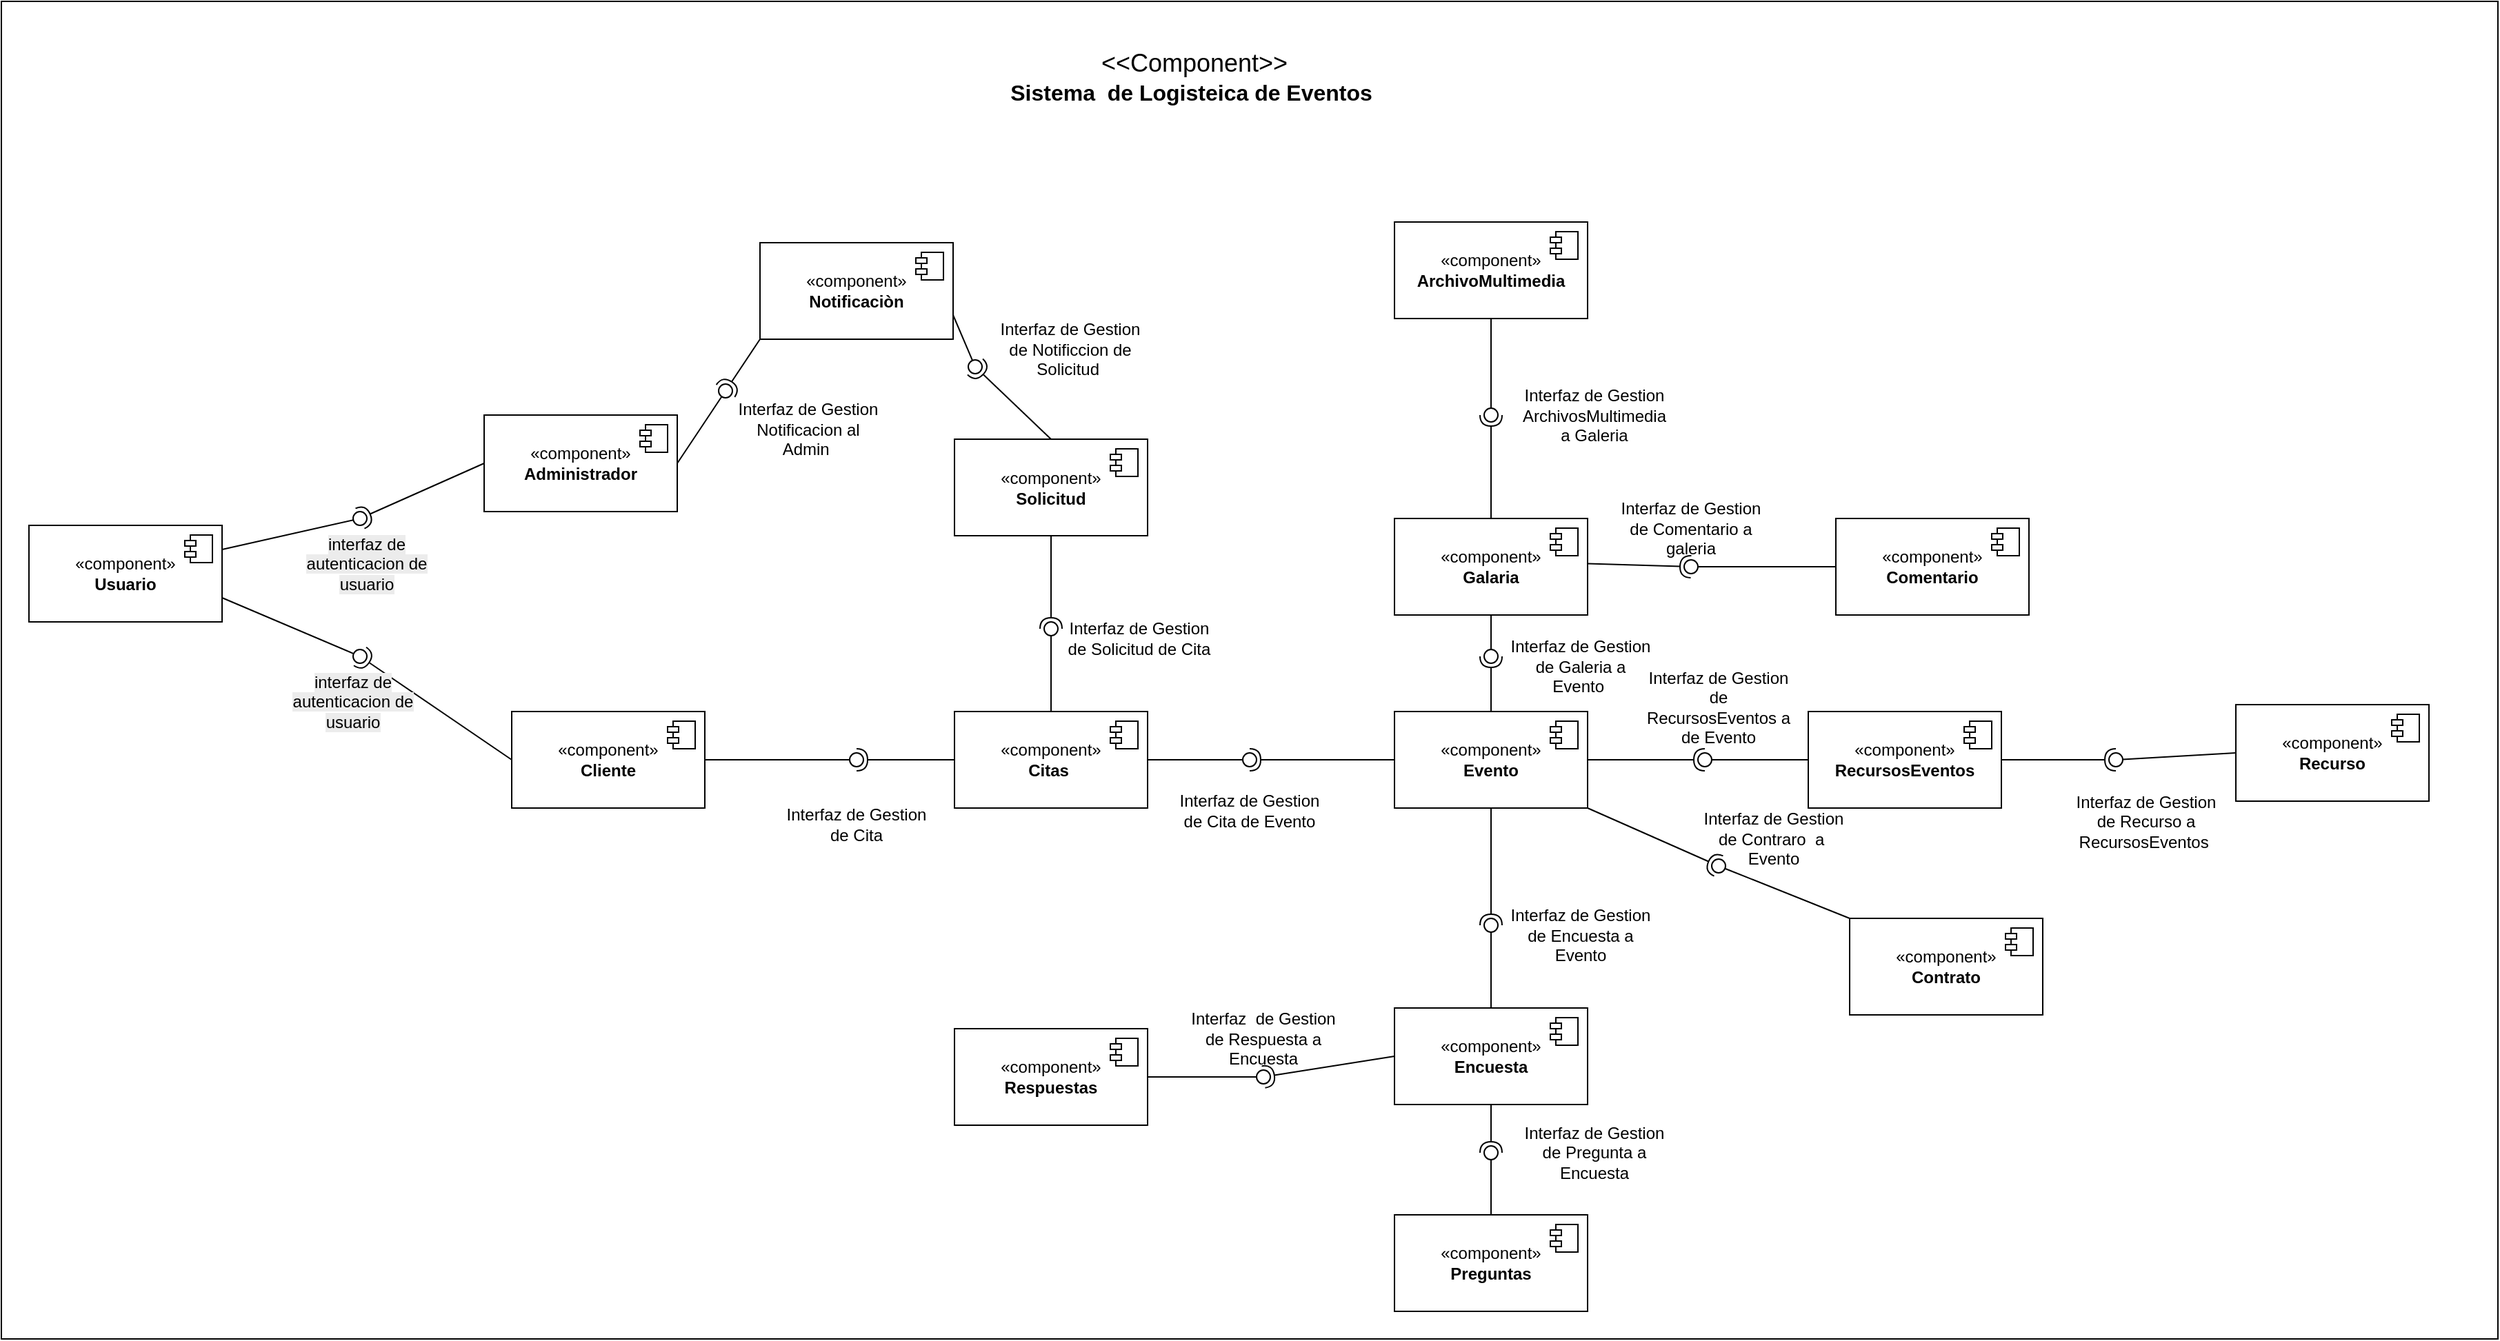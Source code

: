 <mxfile version="28.0.6">
  <diagram name="Página-1" id="lwKS3MwGpbo2TOpgwT9R">
    <mxGraphModel grid="1" page="1" gridSize="10" guides="1" tooltips="1" connect="1" arrows="1" fold="1" pageScale="1" pageWidth="827" pageHeight="1169" math="0" shadow="0">
      <root>
        <mxCell id="0b6M3EjuCZ5_L6ion9ub-0" />
        <mxCell id="0b6M3EjuCZ5_L6ion9ub-1" parent="0b6M3EjuCZ5_L6ion9ub-0" />
        <mxCell id="DsPcp7EYmlmk5j-EZzQk-157" value="" style="rounded=0;whiteSpace=wrap;html=1;" vertex="1" parent="0b6M3EjuCZ5_L6ion9ub-1">
          <mxGeometry x="1730" y="80" width="1810" height="970" as="geometry" />
        </mxCell>
        <mxCell id="DsPcp7EYmlmk5j-EZzQk-158" value="" style="ellipse;whiteSpace=wrap;html=1;align=center;aspect=fixed;fillColor=none;strokeColor=none;resizable=0;perimeter=centerPerimeter;rotatable=0;allowArrows=0;points=[];outlineConnect=1;" vertex="1" parent="0b6M3EjuCZ5_L6ion9ub-1">
          <mxGeometry x="2525" y="370" width="10" height="10" as="geometry" />
        </mxCell>
        <mxCell id="DsPcp7EYmlmk5j-EZzQk-159" value="" style="ellipse;whiteSpace=wrap;html=1;align=center;aspect=fixed;fillColor=none;strokeColor=none;resizable=0;perimeter=centerPerimeter;rotatable=0;allowArrows=0;points=[];outlineConnect=1;" vertex="1" parent="0b6M3EjuCZ5_L6ion9ub-1">
          <mxGeometry x="2165" y="220" width="10" height="10" as="geometry" />
        </mxCell>
        <mxCell id="DsPcp7EYmlmk5j-EZzQk-160" value="" style="ellipse;whiteSpace=wrap;html=1;align=center;aspect=fixed;fillColor=none;strokeColor=none;resizable=0;perimeter=centerPerimeter;rotatable=0;allowArrows=0;points=[];outlineConnect=1;" vertex="1" parent="0b6M3EjuCZ5_L6ion9ub-1">
          <mxGeometry x="2220" y="480" width="10" height="10" as="geometry" />
        </mxCell>
        <mxCell id="DsPcp7EYmlmk5j-EZzQk-161" value="" style="ellipse;whiteSpace=wrap;html=1;align=center;aspect=fixed;fillColor=none;strokeColor=none;resizable=0;perimeter=centerPerimeter;rotatable=0;allowArrows=0;points=[];outlineConnect=1;" vertex="1" parent="0b6M3EjuCZ5_L6ion9ub-1">
          <mxGeometry x="2145" y="430" width="10" height="10" as="geometry" />
        </mxCell>
        <mxCell id="DsPcp7EYmlmk5j-EZzQk-178" value="" style="rounded=0;orthogonalLoop=1;jettySize=auto;html=1;endArrow=halfCircle;endFill=0;endSize=6;strokeWidth=1;sketch=0;exitX=0;exitY=0.5;exitDx=0;exitDy=0;" edge="1" parent="0b6M3EjuCZ5_L6ion9ub-1" source="85mbtwd-8G91QOsWkWEb-2" target="DsPcp7EYmlmk5j-EZzQk-180">
          <mxGeometry relative="1" as="geometry">
            <mxPoint x="2100" y="427.5" as="sourcePoint" />
          </mxGeometry>
        </mxCell>
        <mxCell id="DsPcp7EYmlmk5j-EZzQk-179" value="" style="rounded=0;orthogonalLoop=1;jettySize=auto;html=1;endArrow=oval;endFill=0;sketch=0;sourcePerimeterSpacing=0;targetPerimeterSpacing=0;endSize=10;exitX=1;exitY=0.25;exitDx=0;exitDy=0;" edge="1" parent="0b6M3EjuCZ5_L6ion9ub-1" source="85mbtwd-8G91QOsWkWEb-0" target="DsPcp7EYmlmk5j-EZzQk-180">
          <mxGeometry relative="1" as="geometry">
            <mxPoint x="1880" y="475" as="sourcePoint" />
          </mxGeometry>
        </mxCell>
        <mxCell id="DsPcp7EYmlmk5j-EZzQk-180" value="" style="ellipse;whiteSpace=wrap;html=1;align=center;aspect=fixed;fillColor=none;strokeColor=none;resizable=0;perimeter=centerPerimeter;rotatable=0;allowArrows=0;points=[];outlineConnect=1;" vertex="1" parent="0b6M3EjuCZ5_L6ion9ub-1">
          <mxGeometry x="1985" y="450" width="10" height="10" as="geometry" />
        </mxCell>
        <mxCell id="DsPcp7EYmlmk5j-EZzQk-181" value="" style="rounded=0;orthogonalLoop=1;jettySize=auto;html=1;endArrow=halfCircle;endFill=0;endSize=6;strokeWidth=1;sketch=0;exitX=0;exitY=0.5;exitDx=0;exitDy=0;" edge="1" parent="0b6M3EjuCZ5_L6ion9ub-1" source="85mbtwd-8G91QOsWkWEb-4" target="DsPcp7EYmlmk5j-EZzQk-183">
          <mxGeometry relative="1" as="geometry">
            <mxPoint x="2100" y="630" as="sourcePoint" />
          </mxGeometry>
        </mxCell>
        <mxCell id="DsPcp7EYmlmk5j-EZzQk-182" value="" style="rounded=0;orthogonalLoop=1;jettySize=auto;html=1;endArrow=oval;endFill=0;sketch=0;sourcePerimeterSpacing=0;targetPerimeterSpacing=0;endSize=10;exitX=1;exitY=0.75;exitDx=0;exitDy=0;" edge="1" parent="0b6M3EjuCZ5_L6ion9ub-1" source="85mbtwd-8G91QOsWkWEb-0" target="DsPcp7EYmlmk5j-EZzQk-183">
          <mxGeometry relative="1" as="geometry">
            <mxPoint x="1882.28" y="497.74" as="sourcePoint" />
          </mxGeometry>
        </mxCell>
        <mxCell id="DsPcp7EYmlmk5j-EZzQk-183" value="" style="ellipse;whiteSpace=wrap;html=1;align=center;aspect=fixed;fillColor=none;strokeColor=none;resizable=0;perimeter=centerPerimeter;rotatable=0;allowArrows=0;points=[];outlineConnect=1;" vertex="1" parent="0b6M3EjuCZ5_L6ion9ub-1">
          <mxGeometry x="1985" y="550" width="10" height="10" as="geometry" />
        </mxCell>
        <mxCell id="DsPcp7EYmlmk5j-EZzQk-184" value="&#xa;&lt;span style=&quot;color: rgb(0, 0, 0); font-family: Helvetica; font-size: 12px; font-style: normal; font-variant-ligatures: normal; font-variant-caps: normal; font-weight: 400; letter-spacing: normal; orphans: 2; text-align: center; text-indent: 0px; text-transform: none; widows: 2; word-spacing: 0px; -webkit-text-stroke-width: 0px; white-space: normal; background-color: rgb(236, 236, 236); text-decoration-thickness: initial; text-decoration-style: initial; text-decoration-color: initial; display: inline !important; float: none;&quot;&gt;interfaz de autenticacion de usuario&lt;/span&gt;&#xa;&#xa;" style="text;html=1;align=center;verticalAlign=middle;whiteSpace=wrap;rounded=0;" vertex="1" parent="0b6M3EjuCZ5_L6ion9ub-1">
          <mxGeometry x="1940" y="480" width="110" height="30" as="geometry" />
        </mxCell>
        <mxCell id="DsPcp7EYmlmk5j-EZzQk-185" value="&#xa;&lt;span style=&quot;color: rgb(0, 0, 0); font-family: Helvetica; font-size: 12px; font-style: normal; font-variant-ligatures: normal; font-variant-caps: normal; font-weight: 400; letter-spacing: normal; orphans: 2; text-align: center; text-indent: 0px; text-transform: none; widows: 2; word-spacing: 0px; -webkit-text-stroke-width: 0px; white-space: normal; background-color: rgb(236, 236, 236); text-decoration-thickness: initial; text-decoration-style: initial; text-decoration-color: initial; display: inline !important; float: none;&quot;&gt;interfaz de autenticacion de usuario&lt;/span&gt;&#xa;&#xa;" style="text;html=1;align=center;verticalAlign=middle;whiteSpace=wrap;rounded=0;" vertex="1" parent="0b6M3EjuCZ5_L6ion9ub-1">
          <mxGeometry x="1930" y="580" width="110" height="30" as="geometry" />
        </mxCell>
        <mxCell id="DsPcp7EYmlmk5j-EZzQk-186" value="" style="rounded=0;orthogonalLoop=1;jettySize=auto;html=1;endArrow=halfCircle;endFill=0;endSize=6;strokeWidth=1;sketch=0;exitX=0;exitY=0.5;exitDx=0;exitDy=0;" edge="1" parent="0b6M3EjuCZ5_L6ion9ub-1" source="85mbtwd-8G91QOsWkWEb-10" target="DsPcp7EYmlmk5j-EZzQk-188">
          <mxGeometry relative="1" as="geometry">
            <mxPoint x="2431" y="630" as="sourcePoint" />
          </mxGeometry>
        </mxCell>
        <mxCell id="DsPcp7EYmlmk5j-EZzQk-187" value="" style="rounded=0;orthogonalLoop=1;jettySize=auto;html=1;endArrow=oval;endFill=0;sketch=0;sourcePerimeterSpacing=0;targetPerimeterSpacing=0;endSize=10;exitX=1;exitY=0.5;exitDx=0;exitDy=0;" edge="1" parent="0b6M3EjuCZ5_L6ion9ub-1" source="85mbtwd-8G91QOsWkWEb-4" target="DsPcp7EYmlmk5j-EZzQk-188">
          <mxGeometry relative="1" as="geometry">
            <mxPoint x="2220" y="630" as="sourcePoint" />
          </mxGeometry>
        </mxCell>
        <mxCell id="DsPcp7EYmlmk5j-EZzQk-188" value="" style="ellipse;whiteSpace=wrap;html=1;align=center;aspect=fixed;fillColor=none;strokeColor=none;resizable=0;perimeter=centerPerimeter;rotatable=0;allowArrows=0;points=[];outlineConnect=1;" vertex="1" parent="0b6M3EjuCZ5_L6ion9ub-1">
          <mxGeometry x="2345" y="625" width="10" height="10" as="geometry" />
        </mxCell>
        <mxCell id="DsPcp7EYmlmk5j-EZzQk-189" value="" style="rounded=0;orthogonalLoop=1;jettySize=auto;html=1;endArrow=halfCircle;endFill=0;endSize=6;strokeWidth=1;sketch=0;exitX=0.5;exitY=1;exitDx=0;exitDy=0;" edge="1" parent="0b6M3EjuCZ5_L6ion9ub-1" source="85mbtwd-8G91QOsWkWEb-8" target="DsPcp7EYmlmk5j-EZzQk-191">
          <mxGeometry relative="1" as="geometry">
            <mxPoint x="2491" y="460" as="sourcePoint" />
          </mxGeometry>
        </mxCell>
        <mxCell id="DsPcp7EYmlmk5j-EZzQk-190" value="" style="rounded=0;orthogonalLoop=1;jettySize=auto;html=1;endArrow=oval;endFill=0;sketch=0;sourcePerimeterSpacing=0;targetPerimeterSpacing=0;endSize=10;exitX=0.5;exitY=0;exitDx=0;exitDy=0;" edge="1" parent="0b6M3EjuCZ5_L6ion9ub-1" source="85mbtwd-8G91QOsWkWEb-10" target="DsPcp7EYmlmk5j-EZzQk-191">
          <mxGeometry relative="1" as="geometry">
            <mxPoint x="2491" y="600" as="sourcePoint" />
          </mxGeometry>
        </mxCell>
        <mxCell id="DsPcp7EYmlmk5j-EZzQk-191" value="" style="ellipse;whiteSpace=wrap;html=1;align=center;aspect=fixed;fillColor=none;strokeColor=none;resizable=0;perimeter=centerPerimeter;rotatable=0;allowArrows=0;points=[];outlineConnect=1;" vertex="1" parent="0b6M3EjuCZ5_L6ion9ub-1">
          <mxGeometry x="2486" y="530" width="10" height="10" as="geometry" />
        </mxCell>
        <mxCell id="DsPcp7EYmlmk5j-EZzQk-192" value="&lt;br&gt;Interfaz de Gestion de Cita" style="text;html=1;align=center;verticalAlign=middle;whiteSpace=wrap;rounded=0;" vertex="1" parent="0b6M3EjuCZ5_L6ion9ub-1">
          <mxGeometry x="2295" y="655" width="110" height="30" as="geometry" />
        </mxCell>
        <mxCell id="DsPcp7EYmlmk5j-EZzQk-193" value="&lt;br&gt;Interfaz de Gestion de Solicitud de Cita" style="text;html=1;align=center;verticalAlign=middle;whiteSpace=wrap;rounded=0;" vertex="1" parent="0b6M3EjuCZ5_L6ion9ub-1">
          <mxGeometry x="2500" y="520" width="110" height="30" as="geometry" />
        </mxCell>
        <mxCell id="DsPcp7EYmlmk5j-EZzQk-194" value="" style="rounded=0;orthogonalLoop=1;jettySize=auto;html=1;endArrow=halfCircle;endFill=0;endSize=6;strokeWidth=1;sketch=0;exitX=0.5;exitY=0;exitDx=0;exitDy=0;" edge="1" parent="0b6M3EjuCZ5_L6ion9ub-1" source="85mbtwd-8G91QOsWkWEb-8" target="DsPcp7EYmlmk5j-EZzQk-196">
          <mxGeometry relative="1" as="geometry">
            <mxPoint x="2491" y="400" as="sourcePoint" />
          </mxGeometry>
        </mxCell>
        <mxCell id="DsPcp7EYmlmk5j-EZzQk-195" value="" style="rounded=0;orthogonalLoop=1;jettySize=auto;html=1;endArrow=oval;endFill=0;sketch=0;sourcePerimeterSpacing=0;targetPerimeterSpacing=0;endSize=10;exitX=1;exitY=0.75;exitDx=0;exitDy=0;" edge="1" parent="0b6M3EjuCZ5_L6ion9ub-1" source="85mbtwd-8G91QOsWkWEb-6" target="DsPcp7EYmlmk5j-EZzQk-196">
          <mxGeometry relative="1" as="geometry">
            <mxPoint x="2407.08" y="317.78" as="sourcePoint" />
          </mxGeometry>
        </mxCell>
        <mxCell id="DsPcp7EYmlmk5j-EZzQk-196" value="" style="ellipse;whiteSpace=wrap;html=1;align=center;aspect=fixed;fillColor=none;strokeColor=none;resizable=0;perimeter=centerPerimeter;rotatable=0;allowArrows=0;points=[];outlineConnect=1;" vertex="1" parent="0b6M3EjuCZ5_L6ion9ub-1">
          <mxGeometry x="2431" y="340" width="10" height="10" as="geometry" />
        </mxCell>
        <mxCell id="DsPcp7EYmlmk5j-EZzQk-197" value="&lt;br&gt;Interfaz de Gestion de Notificcion de Solicitud&amp;nbsp;" style="text;html=1;align=center;verticalAlign=middle;whiteSpace=wrap;rounded=0;" vertex="1" parent="0b6M3EjuCZ5_L6ion9ub-1">
          <mxGeometry x="2450" y="310" width="110" height="30" as="geometry" />
        </mxCell>
        <mxCell id="DsPcp7EYmlmk5j-EZzQk-198" value="" style="rounded=0;orthogonalLoop=1;jettySize=auto;html=1;endArrow=halfCircle;endFill=0;endSize=6;strokeWidth=1;sketch=0;exitX=0;exitY=1;exitDx=0;exitDy=0;" edge="1" parent="0b6M3EjuCZ5_L6ion9ub-1" source="85mbtwd-8G91QOsWkWEb-6" target="DsPcp7EYmlmk5j-EZzQk-200">
          <mxGeometry relative="1" as="geometry">
            <mxPoint x="2295" y="305" as="sourcePoint" />
          </mxGeometry>
        </mxCell>
        <mxCell id="DsPcp7EYmlmk5j-EZzQk-199" value="" style="rounded=0;orthogonalLoop=1;jettySize=auto;html=1;endArrow=oval;endFill=0;sketch=0;sourcePerimeterSpacing=0;targetPerimeterSpacing=0;endSize=10;exitX=1;exitY=0.5;exitDx=0;exitDy=0;" edge="1" parent="0b6M3EjuCZ5_L6ion9ub-1" source="85mbtwd-8G91QOsWkWEb-2" target="DsPcp7EYmlmk5j-EZzQk-200">
          <mxGeometry relative="1" as="geometry">
            <mxPoint x="2220" y="412.5" as="sourcePoint" />
          </mxGeometry>
        </mxCell>
        <mxCell id="DsPcp7EYmlmk5j-EZzQk-200" value="" style="ellipse;whiteSpace=wrap;html=1;align=center;aspect=fixed;fillColor=none;strokeColor=none;resizable=0;perimeter=centerPerimeter;rotatable=0;allowArrows=0;points=[];outlineConnect=1;" vertex="1" parent="0b6M3EjuCZ5_L6ion9ub-1">
          <mxGeometry x="2250" y="357.5" width="10" height="10" as="geometry" />
        </mxCell>
        <mxCell id="DsPcp7EYmlmk5j-EZzQk-201" value="&lt;br&gt;Interfaz de Gestion Notificacion al Admin&amp;nbsp;" style="text;html=1;align=center;verticalAlign=middle;whiteSpace=wrap;rounded=0;" vertex="1" parent="0b6M3EjuCZ5_L6ion9ub-1">
          <mxGeometry x="2260" y="367.5" width="110" height="30" as="geometry" />
        </mxCell>
        <mxCell id="DsPcp7EYmlmk5j-EZzQk-202" style="edgeStyle=orthogonalEdgeStyle;rounded=0;orthogonalLoop=1;jettySize=auto;html=1;exitX=0.5;exitY=1;exitDx=0;exitDy=0;" edge="1" parent="0b6M3EjuCZ5_L6ion9ub-1" source="DsPcp7EYmlmk5j-EZzQk-201" target="DsPcp7EYmlmk5j-EZzQk-201">
          <mxGeometry relative="1" as="geometry" />
        </mxCell>
        <mxCell id="DsPcp7EYmlmk5j-EZzQk-203" value="" style="rounded=0;orthogonalLoop=1;jettySize=auto;html=1;endArrow=halfCircle;endFill=0;endSize=6;strokeWidth=1;sketch=0;exitX=0;exitY=0.5;exitDx=0;exitDy=0;" edge="1" parent="0b6M3EjuCZ5_L6ion9ub-1" source="85mbtwd-8G91QOsWkWEb-12" target="DsPcp7EYmlmk5j-EZzQk-205">
          <mxGeometry relative="1" as="geometry">
            <mxPoint x="2750" y="630" as="sourcePoint" />
          </mxGeometry>
        </mxCell>
        <mxCell id="DsPcp7EYmlmk5j-EZzQk-204" value="" style="rounded=0;orthogonalLoop=1;jettySize=auto;html=1;endArrow=oval;endFill=0;sketch=0;sourcePerimeterSpacing=0;targetPerimeterSpacing=0;endSize=10;exitX=1;exitY=0.5;exitDx=0;exitDy=0;" edge="1" parent="0b6M3EjuCZ5_L6ion9ub-1" source="85mbtwd-8G91QOsWkWEb-10" target="DsPcp7EYmlmk5j-EZzQk-205">
          <mxGeometry relative="1" as="geometry">
            <mxPoint x="2551" y="630" as="sourcePoint" />
          </mxGeometry>
        </mxCell>
        <mxCell id="DsPcp7EYmlmk5j-EZzQk-205" value="" style="ellipse;whiteSpace=wrap;html=1;align=center;aspect=fixed;fillColor=none;strokeColor=none;resizable=0;perimeter=centerPerimeter;rotatable=0;allowArrows=0;points=[];outlineConnect=1;" vertex="1" parent="0b6M3EjuCZ5_L6ion9ub-1">
          <mxGeometry x="2630" y="625" width="10" height="10" as="geometry" />
        </mxCell>
        <mxCell id="DsPcp7EYmlmk5j-EZzQk-206" value="&lt;br&gt;Interfaz de Gestion de Cita de Evento" style="text;html=1;align=center;verticalAlign=middle;whiteSpace=wrap;rounded=0;" vertex="1" parent="0b6M3EjuCZ5_L6ion9ub-1">
          <mxGeometry x="2580" y="645" width="110" height="30" as="geometry" />
        </mxCell>
        <mxCell id="DsPcp7EYmlmk5j-EZzQk-207" value="" style="rounded=0;orthogonalLoop=1;jettySize=auto;html=1;endArrow=halfCircle;endFill=0;endSize=6;strokeWidth=1;sketch=0;exitX=0.5;exitY=1;exitDx=0;exitDy=0;" edge="1" parent="0b6M3EjuCZ5_L6ion9ub-1" source="85mbtwd-8G91QOsWkWEb-12" target="DsPcp7EYmlmk5j-EZzQk-209">
          <mxGeometry relative="1" as="geometry">
            <mxPoint x="2810" y="660" as="sourcePoint" />
          </mxGeometry>
        </mxCell>
        <mxCell id="DsPcp7EYmlmk5j-EZzQk-208" value="" style="rounded=0;orthogonalLoop=1;jettySize=auto;html=1;endArrow=oval;endFill=0;sketch=0;sourcePerimeterSpacing=0;targetPerimeterSpacing=0;endSize=10;exitX=0.5;exitY=0;exitDx=0;exitDy=0;" edge="1" parent="0b6M3EjuCZ5_L6ion9ub-1" source="85mbtwd-8G91QOsWkWEb-27" target="DsPcp7EYmlmk5j-EZzQk-209">
          <mxGeometry relative="1" as="geometry">
            <mxPoint x="2810" y="830" as="sourcePoint" />
          </mxGeometry>
        </mxCell>
        <mxCell id="DsPcp7EYmlmk5j-EZzQk-209" value="" style="ellipse;whiteSpace=wrap;html=1;align=center;aspect=fixed;fillColor=none;strokeColor=none;resizable=0;perimeter=centerPerimeter;rotatable=0;allowArrows=0;points=[];outlineConnect=1;" vertex="1" parent="0b6M3EjuCZ5_L6ion9ub-1">
          <mxGeometry x="2805" y="745" width="10" height="10" as="geometry" />
        </mxCell>
        <mxCell id="DsPcp7EYmlmk5j-EZzQk-210" value="" style="rounded=0;orthogonalLoop=1;jettySize=auto;html=1;endArrow=halfCircle;endFill=0;endSize=6;strokeWidth=1;sketch=0;exitX=0.5;exitY=1;exitDx=0;exitDy=0;" edge="1" parent="0b6M3EjuCZ5_L6ion9ub-1" source="85mbtwd-8G91QOsWkWEb-27" target="DsPcp7EYmlmk5j-EZzQk-212">
          <mxGeometry relative="1" as="geometry">
            <mxPoint x="2810" y="890" as="sourcePoint" />
          </mxGeometry>
        </mxCell>
        <mxCell id="DsPcp7EYmlmk5j-EZzQk-211" value="" style="rounded=0;orthogonalLoop=1;jettySize=auto;html=1;endArrow=oval;endFill=0;sketch=0;sourcePerimeterSpacing=0;targetPerimeterSpacing=0;endSize=10;exitX=0.5;exitY=0;exitDx=0;exitDy=0;" edge="1" parent="0b6M3EjuCZ5_L6ion9ub-1" source="85mbtwd-8G91QOsWkWEb-29" target="DsPcp7EYmlmk5j-EZzQk-212">
          <mxGeometry relative="1" as="geometry">
            <mxPoint x="2810" y="956.5" as="sourcePoint" />
          </mxGeometry>
        </mxCell>
        <mxCell id="DsPcp7EYmlmk5j-EZzQk-212" value="" style="ellipse;whiteSpace=wrap;html=1;align=center;aspect=fixed;fillColor=none;strokeColor=none;resizable=0;perimeter=centerPerimeter;rotatable=0;allowArrows=0;points=[];outlineConnect=1;" vertex="1" parent="0b6M3EjuCZ5_L6ion9ub-1">
          <mxGeometry x="2805" y="910" width="10" height="10" as="geometry" />
        </mxCell>
        <mxCell id="DsPcp7EYmlmk5j-EZzQk-213" value="" style="rounded=0;orthogonalLoop=1;jettySize=auto;html=1;endArrow=halfCircle;endFill=0;endSize=6;strokeWidth=1;sketch=0;exitX=0;exitY=0.5;exitDx=0;exitDy=0;" edge="1" parent="0b6M3EjuCZ5_L6ion9ub-1" source="85mbtwd-8G91QOsWkWEb-27" target="DsPcp7EYmlmk5j-EZzQk-215">
          <mxGeometry relative="1" as="geometry">
            <mxPoint x="2750" y="860" as="sourcePoint" />
          </mxGeometry>
        </mxCell>
        <mxCell id="DsPcp7EYmlmk5j-EZzQk-214" value="" style="rounded=0;orthogonalLoop=1;jettySize=auto;html=1;endArrow=oval;endFill=0;sketch=0;sourcePerimeterSpacing=0;targetPerimeterSpacing=0;endSize=10;exitX=1;exitY=0.5;exitDx=0;exitDy=0;" edge="1" parent="0b6M3EjuCZ5_L6ion9ub-1" source="85mbtwd-8G91QOsWkWEb-31" target="DsPcp7EYmlmk5j-EZzQk-215">
          <mxGeometry relative="1" as="geometry">
            <mxPoint x="2560" y="860" as="sourcePoint" />
          </mxGeometry>
        </mxCell>
        <mxCell id="DsPcp7EYmlmk5j-EZzQk-215" value="" style="ellipse;whiteSpace=wrap;html=1;align=center;aspect=fixed;fillColor=none;strokeColor=none;resizable=0;perimeter=centerPerimeter;rotatable=0;allowArrows=0;points=[];outlineConnect=1;" vertex="1" parent="0b6M3EjuCZ5_L6ion9ub-1">
          <mxGeometry x="2640" y="855" width="10" height="10" as="geometry" />
        </mxCell>
        <mxCell id="DsPcp7EYmlmk5j-EZzQk-216" value="" style="rounded=0;orthogonalLoop=1;jettySize=auto;html=1;endArrow=halfCircle;endFill=0;endSize=6;strokeWidth=1;sketch=0;exitX=1;exitY=0.5;exitDx=0;exitDy=0;" edge="1" parent="0b6M3EjuCZ5_L6ion9ub-1" source="85mbtwd-8G91QOsWkWEb-12" target="DsPcp7EYmlmk5j-EZzQk-218">
          <mxGeometry relative="1" as="geometry">
            <mxPoint x="2870" y="630" as="sourcePoint" />
          </mxGeometry>
        </mxCell>
        <mxCell id="DsPcp7EYmlmk5j-EZzQk-217" value="" style="rounded=0;orthogonalLoop=1;jettySize=auto;html=1;endArrow=oval;endFill=0;sketch=0;sourcePerimeterSpacing=0;targetPerimeterSpacing=0;endSize=10;exitX=0;exitY=0.5;exitDx=0;exitDy=0;" edge="1" parent="0b6M3EjuCZ5_L6ion9ub-1" source="85mbtwd-8G91QOsWkWEb-21" target="DsPcp7EYmlmk5j-EZzQk-218">
          <mxGeometry relative="1" as="geometry">
            <mxPoint x="3050" y="630" as="sourcePoint" />
          </mxGeometry>
        </mxCell>
        <mxCell id="DsPcp7EYmlmk5j-EZzQk-218" value="" style="ellipse;whiteSpace=wrap;html=1;align=center;aspect=fixed;fillColor=none;strokeColor=none;resizable=0;perimeter=centerPerimeter;rotatable=0;allowArrows=0;points=[];outlineConnect=1;" vertex="1" parent="0b6M3EjuCZ5_L6ion9ub-1">
          <mxGeometry x="2960" y="625" width="10" height="10" as="geometry" />
        </mxCell>
        <mxCell id="DsPcp7EYmlmk5j-EZzQk-219" value="" style="rounded=0;orthogonalLoop=1;jettySize=auto;html=1;endArrow=halfCircle;endFill=0;endSize=6;strokeWidth=1;sketch=0;exitX=1;exitY=0.5;exitDx=0;exitDy=0;" edge="1" parent="0b6M3EjuCZ5_L6ion9ub-1" source="85mbtwd-8G91QOsWkWEb-21" target="DsPcp7EYmlmk5j-EZzQk-221">
          <mxGeometry relative="1" as="geometry">
            <mxPoint x="3170" y="630" as="sourcePoint" />
          </mxGeometry>
        </mxCell>
        <mxCell id="DsPcp7EYmlmk5j-EZzQk-220" value="" style="rounded=0;orthogonalLoop=1;jettySize=auto;html=1;endArrow=oval;endFill=0;sketch=0;sourcePerimeterSpacing=0;targetPerimeterSpacing=0;endSize=10;exitX=0;exitY=0.5;exitDx=0;exitDy=0;" edge="1" parent="0b6M3EjuCZ5_L6ion9ub-1" source="85mbtwd-8G91QOsWkWEb-25" target="DsPcp7EYmlmk5j-EZzQk-221">
          <mxGeometry relative="1" as="geometry">
            <mxPoint x="3350" y="630" as="sourcePoint" />
          </mxGeometry>
        </mxCell>
        <mxCell id="DsPcp7EYmlmk5j-EZzQk-221" value="" style="ellipse;whiteSpace=wrap;html=1;align=center;aspect=fixed;fillColor=none;strokeColor=none;resizable=0;perimeter=centerPerimeter;rotatable=0;allowArrows=0;points=[];outlineConnect=1;" vertex="1" parent="0b6M3EjuCZ5_L6ion9ub-1">
          <mxGeometry x="3258" y="625" width="10" height="10" as="geometry" />
        </mxCell>
        <mxCell id="DsPcp7EYmlmk5j-EZzQk-222" value="" style="rounded=0;orthogonalLoop=1;jettySize=auto;html=1;endArrow=halfCircle;endFill=0;endSize=6;strokeWidth=1;sketch=0;exitX=1;exitY=1;exitDx=0;exitDy=0;" edge="1" parent="0b6M3EjuCZ5_L6ion9ub-1" source="85mbtwd-8G91QOsWkWEb-12" target="DsPcp7EYmlmk5j-EZzQk-224">
          <mxGeometry relative="1" as="geometry">
            <mxPoint x="2870" y="645" as="sourcePoint" />
          </mxGeometry>
        </mxCell>
        <mxCell id="DsPcp7EYmlmk5j-EZzQk-223" value="" style="rounded=0;orthogonalLoop=1;jettySize=auto;html=1;endArrow=oval;endFill=0;sketch=0;sourcePerimeterSpacing=0;targetPerimeterSpacing=0;endSize=10;exitX=0;exitY=0;exitDx=0;exitDy=0;" edge="1" parent="0b6M3EjuCZ5_L6ion9ub-1" source="85mbtwd-8G91QOsWkWEb-23" target="DsPcp7EYmlmk5j-EZzQk-224">
          <mxGeometry relative="1" as="geometry">
            <mxPoint x="3110" y="745" as="sourcePoint" />
          </mxGeometry>
        </mxCell>
        <mxCell id="DsPcp7EYmlmk5j-EZzQk-224" value="" style="ellipse;whiteSpace=wrap;html=1;align=center;aspect=fixed;fillColor=none;strokeColor=none;resizable=0;perimeter=centerPerimeter;rotatable=0;allowArrows=0;points=[];outlineConnect=1;" vertex="1" parent="0b6M3EjuCZ5_L6ion9ub-1">
          <mxGeometry x="2970" y="702" width="10" height="10" as="geometry" />
        </mxCell>
        <mxCell id="DsPcp7EYmlmk5j-EZzQk-225" value="" style="rounded=0;orthogonalLoop=1;jettySize=auto;html=1;endArrow=halfCircle;endFill=0;endSize=6;strokeWidth=1;sketch=0;" edge="1" parent="0b6M3EjuCZ5_L6ion9ub-1" target="DsPcp7EYmlmk5j-EZzQk-227">
          <mxGeometry relative="1" as="geometry">
            <mxPoint x="2810" y="600" as="sourcePoint" />
          </mxGeometry>
        </mxCell>
        <mxCell id="DsPcp7EYmlmk5j-EZzQk-226" value="" style="rounded=0;orthogonalLoop=1;jettySize=auto;html=1;endArrow=oval;endFill=0;sketch=0;sourcePerimeterSpacing=0;targetPerimeterSpacing=0;endSize=10;exitX=0.5;exitY=1;exitDx=0;exitDy=0;" edge="1" parent="0b6M3EjuCZ5_L6ion9ub-1" target="DsPcp7EYmlmk5j-EZzQk-227">
          <mxGeometry relative="1" as="geometry">
            <mxPoint x="2810" y="517.5" as="sourcePoint" />
          </mxGeometry>
        </mxCell>
        <mxCell id="DsPcp7EYmlmk5j-EZzQk-227" value="" style="ellipse;whiteSpace=wrap;html=1;align=center;aspect=fixed;fillColor=none;strokeColor=none;resizable=0;perimeter=centerPerimeter;rotatable=0;allowArrows=0;points=[];outlineConnect=1;" vertex="1" parent="0b6M3EjuCZ5_L6ion9ub-1">
          <mxGeometry x="2805" y="550" width="10" height="10" as="geometry" />
        </mxCell>
        <mxCell id="DsPcp7EYmlmk5j-EZzQk-228" value="" style="rounded=0;orthogonalLoop=1;jettySize=auto;html=1;endArrow=halfCircle;endFill=0;endSize=6;strokeWidth=1;sketch=0;exitX=1;exitY=0.5;exitDx=0;exitDy=0;" edge="1" parent="0b6M3EjuCZ5_L6ion9ub-1" target="DsPcp7EYmlmk5j-EZzQk-230">
          <mxGeometry relative="1" as="geometry">
            <mxPoint x="2870" y="487.5" as="sourcePoint" />
          </mxGeometry>
        </mxCell>
        <mxCell id="DsPcp7EYmlmk5j-EZzQk-229" value="" style="rounded=0;orthogonalLoop=1;jettySize=auto;html=1;endArrow=oval;endFill=0;sketch=0;sourcePerimeterSpacing=0;targetPerimeterSpacing=0;endSize=10;exitX=0;exitY=0.5;exitDx=0;exitDy=0;" edge="1" parent="0b6M3EjuCZ5_L6ion9ub-1" source="85mbtwd-8G91QOsWkWEb-19" target="DsPcp7EYmlmk5j-EZzQk-230">
          <mxGeometry relative="1" as="geometry">
            <mxPoint x="3040" y="490" as="sourcePoint" />
          </mxGeometry>
        </mxCell>
        <mxCell id="DsPcp7EYmlmk5j-EZzQk-230" value="" style="ellipse;whiteSpace=wrap;html=1;align=center;aspect=fixed;fillColor=none;strokeColor=none;resizable=0;perimeter=centerPerimeter;rotatable=0;allowArrows=0;points=[];outlineConnect=1;" vertex="1" parent="0b6M3EjuCZ5_L6ion9ub-1">
          <mxGeometry x="2950" y="485" width="10" height="10" as="geometry" />
        </mxCell>
        <mxCell id="DsPcp7EYmlmk5j-EZzQk-231" value="" style="rounded=0;orthogonalLoop=1;jettySize=auto;html=1;endArrow=halfCircle;endFill=0;endSize=6;strokeWidth=1;sketch=0;exitX=0.5;exitY=0;exitDx=0;exitDy=0;" edge="1" parent="0b6M3EjuCZ5_L6ion9ub-1" target="DsPcp7EYmlmk5j-EZzQk-233">
          <mxGeometry relative="1" as="geometry">
            <mxPoint x="2810" y="457.5" as="sourcePoint" />
          </mxGeometry>
        </mxCell>
        <mxCell id="DsPcp7EYmlmk5j-EZzQk-232" value="" style="rounded=0;orthogonalLoop=1;jettySize=auto;html=1;endArrow=oval;endFill=0;sketch=0;sourcePerimeterSpacing=0;targetPerimeterSpacing=0;endSize=10;exitX=0.5;exitY=1;exitDx=0;exitDy=0;exitPerimeter=0;" edge="1" parent="0b6M3EjuCZ5_L6ion9ub-1" source="85mbtwd-8G91QOsWkWEb-16" target="DsPcp7EYmlmk5j-EZzQk-233">
          <mxGeometry relative="1" as="geometry">
            <mxPoint x="2810" y="315" as="sourcePoint" />
          </mxGeometry>
        </mxCell>
        <mxCell id="DsPcp7EYmlmk5j-EZzQk-233" value="" style="ellipse;whiteSpace=wrap;html=1;align=center;aspect=fixed;fillColor=none;strokeColor=none;resizable=0;perimeter=centerPerimeter;rotatable=0;allowArrows=0;points=[];outlineConnect=1;" vertex="1" parent="0b6M3EjuCZ5_L6ion9ub-1">
          <mxGeometry x="2805" y="375" width="10" height="10" as="geometry" />
        </mxCell>
        <mxCell id="DsPcp7EYmlmk5j-EZzQk-234" value="&lt;br&gt;Interfaz&amp;nbsp; de Gestion de Respuesta a Encuesta" style="text;html=1;align=center;verticalAlign=middle;whiteSpace=wrap;rounded=0;" vertex="1" parent="0b6M3EjuCZ5_L6ion9ub-1">
          <mxGeometry x="2590" y="810" width="110" height="30" as="geometry" />
        </mxCell>
        <mxCell id="DsPcp7EYmlmk5j-EZzQk-235" value="Interfaz de Gestion de Pregunta a Encuesta" style="text;html=1;align=center;verticalAlign=middle;whiteSpace=wrap;rounded=0;" vertex="1" parent="0b6M3EjuCZ5_L6ion9ub-1">
          <mxGeometry x="2830" y="900" width="110" height="30" as="geometry" />
        </mxCell>
        <mxCell id="DsPcp7EYmlmk5j-EZzQk-236" value="&lt;br&gt;Interfaz de Gestion de Encuesta a Evento" style="text;html=1;align=center;verticalAlign=middle;whiteSpace=wrap;rounded=0;" vertex="1" parent="0b6M3EjuCZ5_L6ion9ub-1">
          <mxGeometry x="2820" y="735" width="110" height="30" as="geometry" />
        </mxCell>
        <mxCell id="DsPcp7EYmlmk5j-EZzQk-237" value="&lt;br&gt;Interfaz de Gestion de Galeria a Evento&amp;nbsp;" style="text;html=1;align=center;verticalAlign=middle;whiteSpace=wrap;rounded=0;" vertex="1" parent="0b6M3EjuCZ5_L6ion9ub-1">
          <mxGeometry x="2820" y="540" width="110" height="30" as="geometry" />
        </mxCell>
        <mxCell id="DsPcp7EYmlmk5j-EZzQk-238" value="&lt;br&gt;Interfaz de Gestion de RecursosEventos a de Evento" style="text;html=1;align=center;verticalAlign=middle;whiteSpace=wrap;rounded=0;" vertex="1" parent="0b6M3EjuCZ5_L6ion9ub-1">
          <mxGeometry x="2920" y="570" width="110" height="30" as="geometry" />
        </mxCell>
        <mxCell id="DsPcp7EYmlmk5j-EZzQk-239" value="&lt;br&gt;Interfaz de Gestion de Contraro&amp;nbsp; a&amp;nbsp; Evento" style="text;html=1;align=center;verticalAlign=middle;whiteSpace=wrap;rounded=0;" vertex="1" parent="0b6M3EjuCZ5_L6ion9ub-1">
          <mxGeometry x="2960" y="665" width="110" height="30" as="geometry" />
        </mxCell>
        <mxCell id="DsPcp7EYmlmk5j-EZzQk-240" value="&lt;br&gt;Interfaz de Gestion de Comentario a galeria" style="text;html=1;align=center;verticalAlign=middle;whiteSpace=wrap;rounded=0;" vertex="1" parent="0b6M3EjuCZ5_L6ion9ub-1">
          <mxGeometry x="2900" y="440" width="110" height="30" as="geometry" />
        </mxCell>
        <mxCell id="DsPcp7EYmlmk5j-EZzQk-241" value="&lt;br&gt;Interfaz de Gestion ArchivosMultimedia a Galeria" style="text;html=1;align=center;verticalAlign=middle;whiteSpace=wrap;rounded=0;" vertex="1" parent="0b6M3EjuCZ5_L6ion9ub-1">
          <mxGeometry x="2830" y="357.5" width="110" height="30" as="geometry" />
        </mxCell>
        <mxCell id="DsPcp7EYmlmk5j-EZzQk-242" value="Interfaz de Gestion de Recurso a RecursosEventos&amp;nbsp;" style="text;html=1;align=center;verticalAlign=middle;whiteSpace=wrap;rounded=0;" vertex="1" parent="0b6M3EjuCZ5_L6ion9ub-1">
          <mxGeometry x="3230" y="660" width="110" height="30" as="geometry" />
        </mxCell>
        <mxCell id="DsPcp7EYmlmk5j-EZzQk-243" value="&lt;font style=&quot;font-size: 18px;&quot;&gt;&amp;lt;&amp;lt;Component&amp;gt;&amp;gt;&lt;/font&gt;&lt;div&gt;&lt;b&gt;&lt;font size=&quot;3&quot;&gt;Sistema&amp;nbsp; de Logisteica de Eventos&amp;nbsp;&lt;/font&gt;&lt;/b&gt;&lt;/div&gt;" style="text;html=1;align=center;verticalAlign=middle;whiteSpace=wrap;rounded=0;" vertex="1" parent="0b6M3EjuCZ5_L6ion9ub-1">
          <mxGeometry x="2450" y="120" width="290" height="30" as="geometry" />
        </mxCell>
        <mxCell id="85mbtwd-8G91QOsWkWEb-0" value="«component»&lt;br&gt;&lt;b&gt;Usuario&lt;/b&gt;" style="html=1;dropTarget=0;whiteSpace=wrap;" vertex="1" parent="0b6M3EjuCZ5_L6ion9ub-1">
          <mxGeometry x="1750" y="460" width="140" height="70" as="geometry" />
        </mxCell>
        <mxCell id="85mbtwd-8G91QOsWkWEb-1" value="" style="shape=module;jettyWidth=8;jettyHeight=4;" vertex="1" parent="85mbtwd-8G91QOsWkWEb-0">
          <mxGeometry x="1" width="20" height="20" relative="1" as="geometry">
            <mxPoint x="-27" y="7" as="offset" />
          </mxGeometry>
        </mxCell>
        <mxCell id="85mbtwd-8G91QOsWkWEb-2" value="«component»&lt;br&gt;&lt;b&gt;Administrador&lt;/b&gt;" style="html=1;dropTarget=0;whiteSpace=wrap;" vertex="1" parent="0b6M3EjuCZ5_L6ion9ub-1">
          <mxGeometry x="2080" y="380" width="140" height="70" as="geometry" />
        </mxCell>
        <mxCell id="85mbtwd-8G91QOsWkWEb-3" value="" style="shape=module;jettyWidth=8;jettyHeight=4;" vertex="1" parent="85mbtwd-8G91QOsWkWEb-2">
          <mxGeometry x="1" width="20" height="20" relative="1" as="geometry">
            <mxPoint x="-27" y="7" as="offset" />
          </mxGeometry>
        </mxCell>
        <mxCell id="85mbtwd-8G91QOsWkWEb-4" value="«component»&lt;br&gt;&lt;b&gt;Cliente&lt;/b&gt;" style="html=1;dropTarget=0;whiteSpace=wrap;" vertex="1" parent="0b6M3EjuCZ5_L6ion9ub-1">
          <mxGeometry x="2100" y="595" width="140" height="70" as="geometry" />
        </mxCell>
        <mxCell id="85mbtwd-8G91QOsWkWEb-5" value="" style="shape=module;jettyWidth=8;jettyHeight=4;" vertex="1" parent="85mbtwd-8G91QOsWkWEb-4">
          <mxGeometry x="1" width="20" height="20" relative="1" as="geometry">
            <mxPoint x="-27" y="7" as="offset" />
          </mxGeometry>
        </mxCell>
        <mxCell id="85mbtwd-8G91QOsWkWEb-6" value="«component»&lt;br&gt;&lt;b&gt;Notificaciòn&lt;/b&gt;" style="html=1;dropTarget=0;whiteSpace=wrap;" vertex="1" parent="0b6M3EjuCZ5_L6ion9ub-1">
          <mxGeometry x="2280" y="255" width="140" height="70" as="geometry" />
        </mxCell>
        <mxCell id="85mbtwd-8G91QOsWkWEb-7" value="" style="shape=module;jettyWidth=8;jettyHeight=4;" vertex="1" parent="85mbtwd-8G91QOsWkWEb-6">
          <mxGeometry x="1" width="20" height="20" relative="1" as="geometry">
            <mxPoint x="-27" y="7" as="offset" />
          </mxGeometry>
        </mxCell>
        <mxCell id="85mbtwd-8G91QOsWkWEb-8" value="«component»&lt;br&gt;&lt;b&gt;Solicitud&lt;/b&gt;" style="html=1;dropTarget=0;whiteSpace=wrap;" vertex="1" parent="0b6M3EjuCZ5_L6ion9ub-1">
          <mxGeometry x="2421" y="397.5" width="140" height="70" as="geometry" />
        </mxCell>
        <mxCell id="85mbtwd-8G91QOsWkWEb-9" value="" style="shape=module;jettyWidth=8;jettyHeight=4;" vertex="1" parent="85mbtwd-8G91QOsWkWEb-8">
          <mxGeometry x="1" width="20" height="20" relative="1" as="geometry">
            <mxPoint x="-27" y="7" as="offset" />
          </mxGeometry>
        </mxCell>
        <mxCell id="85mbtwd-8G91QOsWkWEb-10" value="«component»&lt;br&gt;&lt;b&gt;Citas&amp;nbsp;&lt;/b&gt;" style="html=1;dropTarget=0;whiteSpace=wrap;" vertex="1" parent="0b6M3EjuCZ5_L6ion9ub-1">
          <mxGeometry x="2421" y="595" width="140" height="70" as="geometry" />
        </mxCell>
        <mxCell id="85mbtwd-8G91QOsWkWEb-11" value="" style="shape=module;jettyWidth=8;jettyHeight=4;" vertex="1" parent="85mbtwd-8G91QOsWkWEb-10">
          <mxGeometry x="1" width="20" height="20" relative="1" as="geometry">
            <mxPoint x="-27" y="7" as="offset" />
          </mxGeometry>
        </mxCell>
        <mxCell id="85mbtwd-8G91QOsWkWEb-12" value="«component»&lt;br&gt;&lt;b&gt;Evento&lt;/b&gt;" style="html=1;dropTarget=0;whiteSpace=wrap;" vertex="1" parent="0b6M3EjuCZ5_L6ion9ub-1">
          <mxGeometry x="2740" y="595" width="140" height="70" as="geometry" />
        </mxCell>
        <mxCell id="85mbtwd-8G91QOsWkWEb-13" value="" style="shape=module;jettyWidth=8;jettyHeight=4;" vertex="1" parent="85mbtwd-8G91QOsWkWEb-12">
          <mxGeometry x="1" width="20" height="20" relative="1" as="geometry">
            <mxPoint x="-27" y="7" as="offset" />
          </mxGeometry>
        </mxCell>
        <mxCell id="85mbtwd-8G91QOsWkWEb-14" value="«component»&lt;br&gt;&lt;b&gt;Galaria&lt;/b&gt;" style="html=1;dropTarget=0;whiteSpace=wrap;" vertex="1" parent="0b6M3EjuCZ5_L6ion9ub-1">
          <mxGeometry x="2740" y="455" width="140" height="70" as="geometry" />
        </mxCell>
        <mxCell id="85mbtwd-8G91QOsWkWEb-15" value="" style="shape=module;jettyWidth=8;jettyHeight=4;" vertex="1" parent="85mbtwd-8G91QOsWkWEb-14">
          <mxGeometry x="1" width="20" height="20" relative="1" as="geometry">
            <mxPoint x="-27" y="7" as="offset" />
          </mxGeometry>
        </mxCell>
        <mxCell id="85mbtwd-8G91QOsWkWEb-16" value="«component»&lt;br&gt;&lt;b&gt;ArchivoMultimedia&lt;/b&gt;" style="html=1;dropTarget=0;whiteSpace=wrap;" vertex="1" parent="0b6M3EjuCZ5_L6ion9ub-1">
          <mxGeometry x="2740" y="240" width="140" height="70" as="geometry" />
        </mxCell>
        <mxCell id="85mbtwd-8G91QOsWkWEb-17" value="" style="shape=module;jettyWidth=8;jettyHeight=4;" vertex="1" parent="85mbtwd-8G91QOsWkWEb-16">
          <mxGeometry x="1" width="20" height="20" relative="1" as="geometry">
            <mxPoint x="-27" y="7" as="offset" />
          </mxGeometry>
        </mxCell>
        <mxCell id="85mbtwd-8G91QOsWkWEb-19" value="«component»&lt;br&gt;&lt;b&gt;Comentario&lt;/b&gt;" style="html=1;dropTarget=0;whiteSpace=wrap;" vertex="1" parent="0b6M3EjuCZ5_L6ion9ub-1">
          <mxGeometry x="3060" y="455" width="140" height="70" as="geometry" />
        </mxCell>
        <mxCell id="85mbtwd-8G91QOsWkWEb-20" value="" style="shape=module;jettyWidth=8;jettyHeight=4;" vertex="1" parent="85mbtwd-8G91QOsWkWEb-19">
          <mxGeometry x="1" width="20" height="20" relative="1" as="geometry">
            <mxPoint x="-27" y="7" as="offset" />
          </mxGeometry>
        </mxCell>
        <mxCell id="85mbtwd-8G91QOsWkWEb-21" value="«component»&lt;br&gt;&lt;b&gt;RecursosEventos&lt;/b&gt;" style="html=1;dropTarget=0;whiteSpace=wrap;" vertex="1" parent="0b6M3EjuCZ5_L6ion9ub-1">
          <mxGeometry x="3040" y="595" width="140" height="70" as="geometry" />
        </mxCell>
        <mxCell id="85mbtwd-8G91QOsWkWEb-22" value="" style="shape=module;jettyWidth=8;jettyHeight=4;" vertex="1" parent="85mbtwd-8G91QOsWkWEb-21">
          <mxGeometry x="1" width="20" height="20" relative="1" as="geometry">
            <mxPoint x="-27" y="7" as="offset" />
          </mxGeometry>
        </mxCell>
        <mxCell id="85mbtwd-8G91QOsWkWEb-23" value="«component»&lt;br&gt;&lt;b&gt;Contrato&lt;/b&gt;" style="html=1;dropTarget=0;whiteSpace=wrap;" vertex="1" parent="0b6M3EjuCZ5_L6ion9ub-1">
          <mxGeometry x="3070" y="745" width="140" height="70" as="geometry" />
        </mxCell>
        <mxCell id="85mbtwd-8G91QOsWkWEb-24" value="" style="shape=module;jettyWidth=8;jettyHeight=4;" vertex="1" parent="85mbtwd-8G91QOsWkWEb-23">
          <mxGeometry x="1" width="20" height="20" relative="1" as="geometry">
            <mxPoint x="-27" y="7" as="offset" />
          </mxGeometry>
        </mxCell>
        <mxCell id="85mbtwd-8G91QOsWkWEb-25" value="«component»&lt;br&gt;&lt;b&gt;Recurso&lt;/b&gt;" style="html=1;dropTarget=0;whiteSpace=wrap;" vertex="1" parent="0b6M3EjuCZ5_L6ion9ub-1">
          <mxGeometry x="3350" y="590" width="140" height="70" as="geometry" />
        </mxCell>
        <mxCell id="85mbtwd-8G91QOsWkWEb-26" value="" style="shape=module;jettyWidth=8;jettyHeight=4;" vertex="1" parent="85mbtwd-8G91QOsWkWEb-25">
          <mxGeometry x="1" width="20" height="20" relative="1" as="geometry">
            <mxPoint x="-27" y="7" as="offset" />
          </mxGeometry>
        </mxCell>
        <mxCell id="85mbtwd-8G91QOsWkWEb-27" value="«component»&lt;br&gt;&lt;b&gt;Encuesta&lt;/b&gt;" style="html=1;dropTarget=0;whiteSpace=wrap;" vertex="1" parent="0b6M3EjuCZ5_L6ion9ub-1">
          <mxGeometry x="2740" y="810" width="140" height="70" as="geometry" />
        </mxCell>
        <mxCell id="85mbtwd-8G91QOsWkWEb-28" value="" style="shape=module;jettyWidth=8;jettyHeight=4;" vertex="1" parent="85mbtwd-8G91QOsWkWEb-27">
          <mxGeometry x="1" width="20" height="20" relative="1" as="geometry">
            <mxPoint x="-27" y="7" as="offset" />
          </mxGeometry>
        </mxCell>
        <mxCell id="85mbtwd-8G91QOsWkWEb-29" value="«component»&lt;br&gt;&lt;b&gt;Preguntas&lt;/b&gt;" style="html=1;dropTarget=0;whiteSpace=wrap;" vertex="1" parent="0b6M3EjuCZ5_L6ion9ub-1">
          <mxGeometry x="2740" y="960" width="140" height="70" as="geometry" />
        </mxCell>
        <mxCell id="85mbtwd-8G91QOsWkWEb-30" value="" style="shape=module;jettyWidth=8;jettyHeight=4;" vertex="1" parent="85mbtwd-8G91QOsWkWEb-29">
          <mxGeometry x="1" width="20" height="20" relative="1" as="geometry">
            <mxPoint x="-27" y="7" as="offset" />
          </mxGeometry>
        </mxCell>
        <mxCell id="85mbtwd-8G91QOsWkWEb-31" value="«component»&lt;br&gt;&lt;b&gt;Respuestas&lt;/b&gt;" style="html=1;dropTarget=0;whiteSpace=wrap;" vertex="1" parent="0b6M3EjuCZ5_L6ion9ub-1">
          <mxGeometry x="2421" y="825" width="140" height="70" as="geometry" />
        </mxCell>
        <mxCell id="85mbtwd-8G91QOsWkWEb-32" value="" style="shape=module;jettyWidth=8;jettyHeight=4;" vertex="1" parent="85mbtwd-8G91QOsWkWEb-31">
          <mxGeometry x="1" width="20" height="20" relative="1" as="geometry">
            <mxPoint x="-27" y="7" as="offset" />
          </mxGeometry>
        </mxCell>
      </root>
    </mxGraphModel>
  </diagram>
</mxfile>
